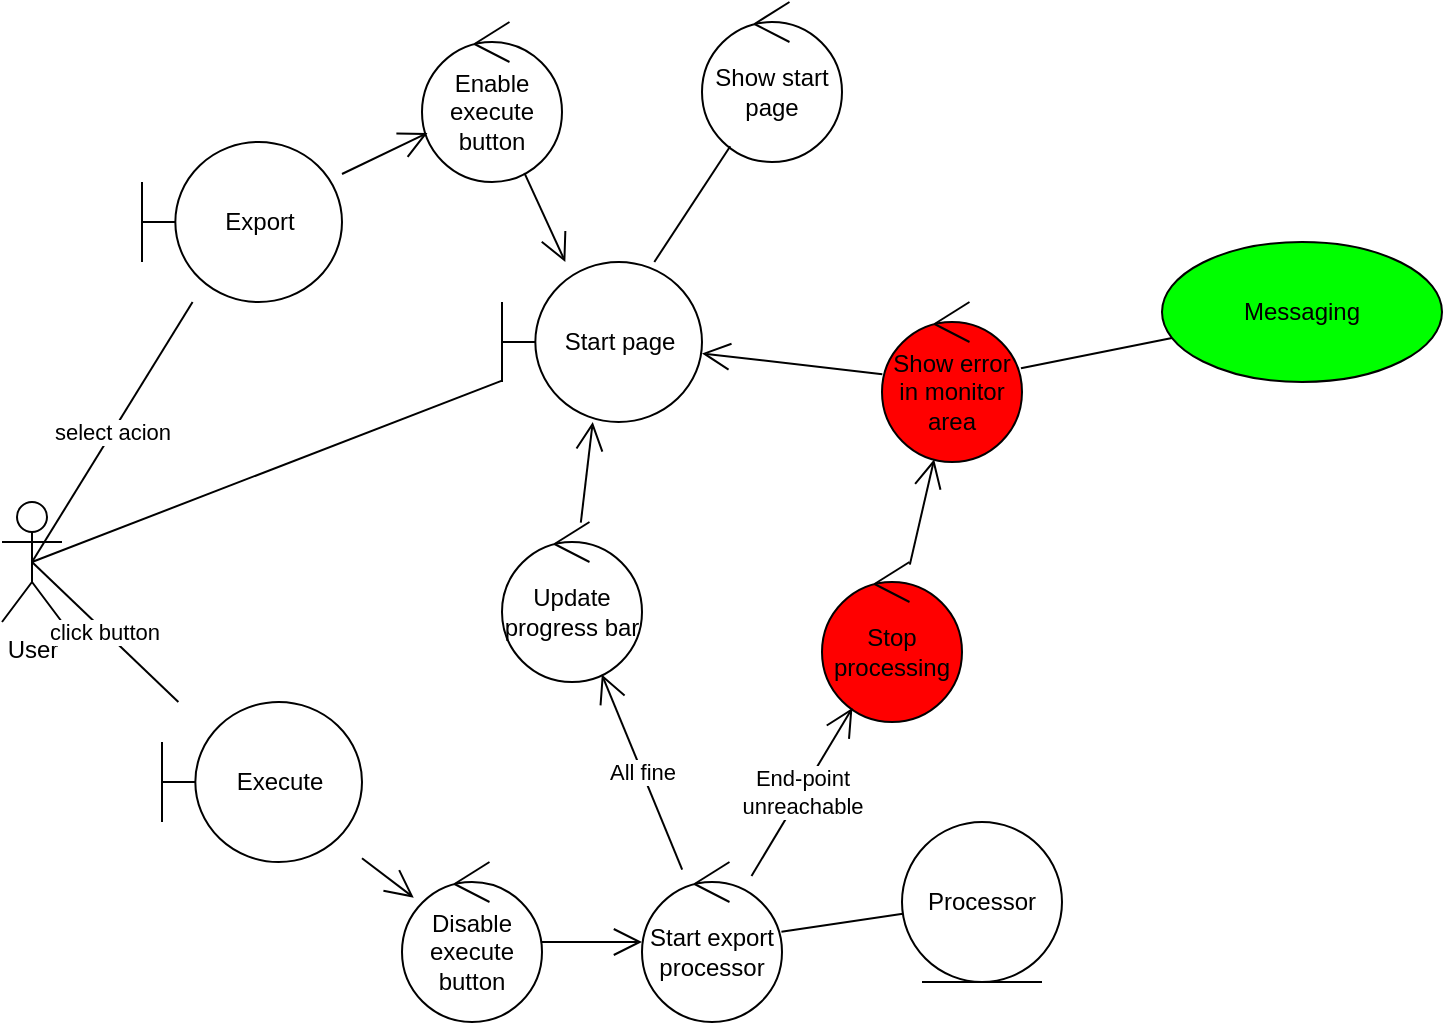 <mxfile version="12.7.0" type="device"><diagram id="f6AuI1ZKcYd1RtRAIoq1" name="Page-1"><mxGraphModel dx="1422" dy="889" grid="1" gridSize="10" guides="1" tooltips="1" connect="1" arrows="1" fold="1" page="1" pageScale="1" pageWidth="1169" pageHeight="827" math="0" shadow="0"><root><mxCell id="0"/><mxCell id="1" parent="0"/><mxCell id="oBnVGDHnls2d_wAthwE7-86" value="User" style="shape=umlActor;verticalLabelPosition=bottom;labelBackgroundColor=#ffffff;verticalAlign=top;html=1;" vertex="1" parent="1"><mxGeometry x="300" y="480" width="30" height="60" as="geometry"/></mxCell><mxCell id="oBnVGDHnls2d_wAthwE7-87" value="Start page" style="shape=umlBoundary;whiteSpace=wrap;html=1;" vertex="1" parent="1"><mxGeometry x="550" y="360" width="100" height="80" as="geometry"/></mxCell><mxCell id="oBnVGDHnls2d_wAthwE7-88" value="" style="endArrow=none;html=1;exitX=0.5;exitY=0.5;exitDx=0;exitDy=0;exitPerimeter=0;" edge="1" parent="1" source="oBnVGDHnls2d_wAthwE7-86" target="oBnVGDHnls2d_wAthwE7-87"><mxGeometry relative="1" as="geometry"><mxPoint x="385" y="530" as="sourcePoint"/><mxPoint x="470" y="530" as="targetPoint"/></mxGeometry></mxCell><mxCell id="oBnVGDHnls2d_wAthwE7-89" value="Show start page" style="ellipse;shape=umlControl;whiteSpace=wrap;html=1;" vertex="1" parent="1"><mxGeometry x="650" y="230" width="70" height="80" as="geometry"/></mxCell><mxCell id="oBnVGDHnls2d_wAthwE7-90" value="" style="endArrow=none;html=1;" edge="1" parent="1" source="oBnVGDHnls2d_wAthwE7-89" target="oBnVGDHnls2d_wAthwE7-87"><mxGeometry relative="1" as="geometry"><mxPoint x="455" y="459.1" as="sourcePoint"/><mxPoint x="559" y="430.14" as="targetPoint"/></mxGeometry></mxCell><mxCell id="oBnVGDHnls2d_wAthwE7-91" value="Export" style="shape=umlBoundary;whiteSpace=wrap;html=1;labelBackgroundColor=none;fillColor=#FFFFFF;" vertex="1" parent="1"><mxGeometry x="370" y="300" width="100" height="80" as="geometry"/></mxCell><mxCell id="oBnVGDHnls2d_wAthwE7-92" value="select acion" style="endArrow=none;html=1;exitX=0.5;exitY=0.5;exitDx=0;exitDy=0;exitPerimeter=0;" edge="1" parent="1" source="oBnVGDHnls2d_wAthwE7-86" target="oBnVGDHnls2d_wAthwE7-91"><mxGeometry relative="1" as="geometry"><mxPoint x="395" y="510" as="sourcePoint"/><mxPoint x="474" y="485.504" as="targetPoint"/></mxGeometry></mxCell><mxCell id="oBnVGDHnls2d_wAthwE7-93" value="Execute" style="shape=umlBoundary;whiteSpace=wrap;html=1;labelBackgroundColor=none;fillColor=#FFFFFF;" vertex="1" parent="1"><mxGeometry x="380" y="580" width="100" height="80" as="geometry"/></mxCell><mxCell id="oBnVGDHnls2d_wAthwE7-94" value="click button" style="endArrow=none;html=1;exitX=0.5;exitY=0.5;exitDx=0;exitDy=0;exitPerimeter=0;" edge="1" parent="1" source="oBnVGDHnls2d_wAthwE7-86" target="oBnVGDHnls2d_wAthwE7-93"><mxGeometry relative="1" as="geometry"><mxPoint x="395" y="510" as="sourcePoint"/><mxPoint x="540" y="562.051" as="targetPoint"/></mxGeometry></mxCell><mxCell id="oBnVGDHnls2d_wAthwE7-95" value="Start export processor" style="ellipse;shape=umlControl;whiteSpace=wrap;html=1;labelBackgroundColor=none;fillColor=#FFFFFF;" vertex="1" parent="1"><mxGeometry x="620" y="660" width="70" height="80" as="geometry"/></mxCell><mxCell id="oBnVGDHnls2d_wAthwE7-96" value="&lt;div&gt;Processor&lt;/div&gt;" style="ellipse;shape=umlEntity;whiteSpace=wrap;html=1;labelBackgroundColor=none;fillColor=#FFFFFF;" vertex="1" parent="1"><mxGeometry x="750" y="640" width="80" height="80" as="geometry"/></mxCell><mxCell id="oBnVGDHnls2d_wAthwE7-97" value="" style="endArrow=open;html=1;endFill=0;endSize=12;" edge="1" parent="1" source="oBnVGDHnls2d_wAthwE7-93" target="oBnVGDHnls2d_wAthwE7-110"><mxGeometry relative="1" as="geometry"><mxPoint x="395" y="510" as="sourcePoint"/><mxPoint x="474" y="485.504" as="targetPoint"/></mxGeometry></mxCell><mxCell id="oBnVGDHnls2d_wAthwE7-98" value="" style="endArrow=none;html=1;" edge="1" parent="1" source="oBnVGDHnls2d_wAthwE7-95" target="oBnVGDHnls2d_wAthwE7-96"><mxGeometry relative="1" as="geometry"><mxPoint x="574" y="684.184" as="sourcePoint"/><mxPoint x="631.031" y="700.363" as="targetPoint"/></mxGeometry></mxCell><mxCell id="oBnVGDHnls2d_wAthwE7-99" value="Update progress bar" style="ellipse;shape=umlControl;whiteSpace=wrap;html=1;labelBackgroundColor=none;fillColor=#FFFFFF;" vertex="1" parent="1"><mxGeometry x="550" y="490" width="70" height="80" as="geometry"/></mxCell><mxCell id="oBnVGDHnls2d_wAthwE7-100" value="All fine" style="endArrow=open;endFill=1;endSize=12;html=1;" edge="1" parent="1" source="oBnVGDHnls2d_wAthwE7-95" target="oBnVGDHnls2d_wAthwE7-99"><mxGeometry width="160" relative="1" as="geometry"><mxPoint x="690" y="560" as="sourcePoint"/><mxPoint x="850" y="560" as="targetPoint"/></mxGeometry></mxCell><mxCell id="oBnVGDHnls2d_wAthwE7-101" value="" style="endArrow=open;endFill=1;endSize=12;html=1;" edge="1" parent="1" source="oBnVGDHnls2d_wAthwE7-99" target="oBnVGDHnls2d_wAthwE7-87"><mxGeometry width="160" relative="1" as="geometry"><mxPoint x="510" y="850" as="sourcePoint"/><mxPoint x="670" y="850" as="targetPoint"/></mxGeometry></mxCell><mxCell id="oBnVGDHnls2d_wAthwE7-102" value="Stop processing" style="ellipse;shape=umlControl;whiteSpace=wrap;html=1;labelBackgroundColor=none;fillColor=#FF0000;" vertex="1" parent="1"><mxGeometry x="710" y="510" width="70" height="80" as="geometry"/></mxCell><mxCell id="oBnVGDHnls2d_wAthwE7-103" value="&lt;div&gt;End-point&lt;/div&gt;&lt;div&gt;unreachable&lt;br&gt;&lt;/div&gt;" style="endArrow=open;endFill=1;endSize=12;html=1;" edge="1" parent="1" source="oBnVGDHnls2d_wAthwE7-95" target="oBnVGDHnls2d_wAthwE7-102"><mxGeometry width="160" relative="1" as="geometry"><mxPoint x="370" y="760" as="sourcePoint"/><mxPoint x="530" y="760" as="targetPoint"/></mxGeometry></mxCell><mxCell id="oBnVGDHnls2d_wAthwE7-104" value="Show error in monitor area" style="ellipse;shape=umlControl;whiteSpace=wrap;html=1;labelBackgroundColor=none;fillColor=#FF0000;" vertex="1" parent="1"><mxGeometry x="740" y="380" width="70" height="80" as="geometry"/></mxCell><mxCell id="oBnVGDHnls2d_wAthwE7-105" value="" style="endArrow=open;endFill=1;endSize=12;html=1;" edge="1" parent="1" source="oBnVGDHnls2d_wAthwE7-102" target="oBnVGDHnls2d_wAthwE7-104"><mxGeometry width="160" relative="1" as="geometry"><mxPoint x="370" y="760" as="sourcePoint"/><mxPoint x="530" y="760" as="targetPoint"/></mxGeometry></mxCell><mxCell id="oBnVGDHnls2d_wAthwE7-106" value="" style="endArrow=open;endFill=1;endSize=12;html=1;" edge="1" parent="1" source="oBnVGDHnls2d_wAthwE7-104" target="oBnVGDHnls2d_wAthwE7-87"><mxGeometry width="160" relative="1" as="geometry"><mxPoint x="370" y="760" as="sourcePoint"/><mxPoint x="530" y="760" as="targetPoint"/></mxGeometry></mxCell><mxCell id="oBnVGDHnls2d_wAthwE7-107" value="Enable execute button" style="ellipse;shape=umlControl;whiteSpace=wrap;html=1;" vertex="1" parent="1"><mxGeometry x="510" y="240" width="70" height="80" as="geometry"/></mxCell><mxCell id="oBnVGDHnls2d_wAthwE7-108" value="" style="endArrow=open;endFill=1;endSize=12;html=1;" edge="1" parent="1" source="oBnVGDHnls2d_wAthwE7-91" target="oBnVGDHnls2d_wAthwE7-107"><mxGeometry width="160" relative="1" as="geometry"><mxPoint x="330" y="760" as="sourcePoint"/><mxPoint x="490" y="760" as="targetPoint"/></mxGeometry></mxCell><mxCell id="oBnVGDHnls2d_wAthwE7-109" value="" style="endArrow=open;endFill=1;endSize=12;html=1;" edge="1" parent="1" source="oBnVGDHnls2d_wAthwE7-107" target="oBnVGDHnls2d_wAthwE7-87"><mxGeometry width="160" relative="1" as="geometry"><mxPoint x="330" y="760" as="sourcePoint"/><mxPoint x="490" y="760" as="targetPoint"/></mxGeometry></mxCell><mxCell id="oBnVGDHnls2d_wAthwE7-110" value="Disable execute button" style="ellipse;shape=umlControl;whiteSpace=wrap;html=1;" vertex="1" parent="1"><mxGeometry x="500" y="660" width="70" height="80" as="geometry"/></mxCell><mxCell id="oBnVGDHnls2d_wAthwE7-111" value="" style="endArrow=open;html=1;endFill=0;endSize=12;" edge="1" parent="1" source="oBnVGDHnls2d_wAthwE7-110" target="oBnVGDHnls2d_wAthwE7-95"><mxGeometry relative="1" as="geometry"><mxPoint x="490" y="668.095" as="sourcePoint"/><mxPoint x="515.878" y="687.812" as="targetPoint"/></mxGeometry></mxCell><mxCell id="oBnVGDHnls2d_wAthwE7-113" value="" style="endArrow=none;html=1;" edge="1" parent="1" source="oBnVGDHnls2d_wAthwE7-104" target="oBnVGDHnls2d_wAthwE7-114"><mxGeometry relative="1" as="geometry"><mxPoint x="699.713" y="704.884" as="sourcePoint"/><mxPoint x="870.432" y="405.862" as="targetPoint"/></mxGeometry></mxCell><mxCell id="oBnVGDHnls2d_wAthwE7-114" value="Messaging" style="ellipse;whiteSpace=wrap;html=1;fillColor=#00FF00;" vertex="1" parent="1"><mxGeometry x="880" y="350" width="140" height="70" as="geometry"/></mxCell></root></mxGraphModel></diagram></mxfile>